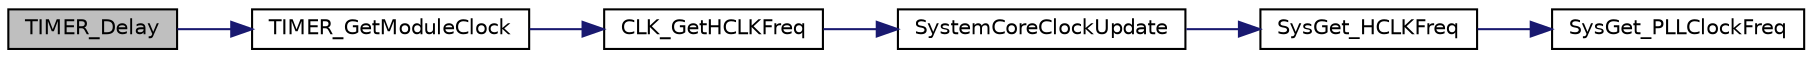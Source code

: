 digraph "TIMER_Delay"
{
 // LATEX_PDF_SIZE
  edge [fontname="Helvetica",fontsize="10",labelfontname="Helvetica",labelfontsize="10"];
  node [fontname="Helvetica",fontsize="10",shape=record];
  rankdir="LR";
  Node1 [label="TIMER_Delay",height=0.2,width=0.4,color="black", fillcolor="grey75", style="filled", fontcolor="black",tooltip="This API is used to create a delay loop for u32usec micro seconds."];
  Node1 -> Node2 [color="midnightblue",fontsize="10",style="solid",fontname="Helvetica"];
  Node2 [label="TIMER_GetModuleClock",height=0.2,width=0.4,color="black", fillcolor="white", style="filled",URL="$da/df2/group___n_a_n_o103___t_i_m_e_r___e_x_p_o_r_t_e_d___f_u_n_c_t_i_o_n_s.html#ga56facc5683886f3ff3b273a3b5e47fcd",tooltip="This API is used to get the clock frequency of Timer."];
  Node2 -> Node3 [color="midnightblue",fontsize="10",style="solid",fontname="Helvetica"];
  Node3 [label="CLK_GetHCLKFreq",height=0.2,width=0.4,color="black", fillcolor="white", style="filled",URL="$d4/d91/group___n_a_n_o103___c_l_k___e_x_p_o_r_t_e_d___f_u_n_c_t_i_o_n_s.html#ga27ded0f4435751be979927718884488f",tooltip="This function get HCLK frequency. The frequency unit is Hz."];
  Node3 -> Node4 [color="midnightblue",fontsize="10",style="solid",fontname="Helvetica"];
  Node4 [label="SystemCoreClockUpdate",height=0.2,width=0.4,color="black", fillcolor="white", style="filled",URL="$d9/d5c/system___nano103_8c.html#ae0c36a9591fe6e9c45ecb21a794f0f0f",tooltip="Updates the SystemCoreClock with current core Clock retrieved from CPU registers."];
  Node4 -> Node5 [color="midnightblue",fontsize="10",style="solid",fontname="Helvetica"];
  Node5 [label="SysGet_HCLKFreq",height=0.2,width=0.4,color="black", fillcolor="white", style="filled",URL="$d9/d5c/system___nano103_8c.html#aca6d5b465c5468d7dc1f3675e834c1b9",tooltip="Get current HCLK clock frequency."];
  Node5 -> Node6 [color="midnightblue",fontsize="10",style="solid",fontname="Helvetica"];
  Node6 [label="SysGet_PLLClockFreq",height=0.2,width=0.4,color="black", fillcolor="white", style="filled",URL="$de/d27/group___n_a_n_o103___u_a_r_t___e_x_p_o_r_t_e_d___f_u_n_c_t_i_o_n_s.html#gad0eab36ae6ce25e23219dc6a1e8fa73a",tooltip="Calculate current PLL clock frequency."];
}
